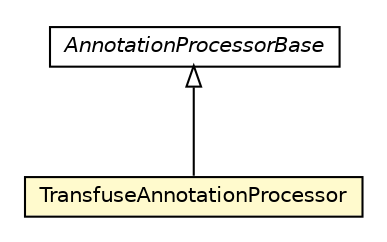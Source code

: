 #!/usr/local/bin/dot
#
# Class diagram 
# Generated by UMLGraph version 5.1 (http://www.umlgraph.org/)
#

digraph G {
	edge [fontname="Helvetica",fontsize=10,labelfontname="Helvetica",labelfontsize=10];
	node [fontname="Helvetica",fontsize=10,shape=plaintext];
	nodesep=0.25;
	ranksep=0.5;
	// org.androidtransfuse.AnnotationProcessorBase
	c59700 [label=<<table title="org.androidtransfuse.AnnotationProcessorBase" border="0" cellborder="1" cellspacing="0" cellpadding="2" port="p" href="./AnnotationProcessorBase.html">
		<tr><td><table border="0" cellspacing="0" cellpadding="1">
<tr><td align="center" balign="center"><font face="Helvetica-Oblique"> AnnotationProcessorBase </font></td></tr>
		</table></td></tr>
		</table>>, fontname="Helvetica", fontcolor="black", fontsize=10.0];
	// org.androidtransfuse.TransfuseAnnotationProcessor
	c59701 [label=<<table title="org.androidtransfuse.TransfuseAnnotationProcessor" border="0" cellborder="1" cellspacing="0" cellpadding="2" port="p" bgcolor="lemonChiffon" href="./TransfuseAnnotationProcessor.html">
		<tr><td><table border="0" cellspacing="0" cellpadding="1">
<tr><td align="center" balign="center"> TransfuseAnnotationProcessor </td></tr>
		</table></td></tr>
		</table>>, fontname="Helvetica", fontcolor="black", fontsize=10.0];
	//org.androidtransfuse.TransfuseAnnotationProcessor extends org.androidtransfuse.AnnotationProcessorBase
	c59700:p -> c59701:p [dir=back,arrowtail=empty];
}

